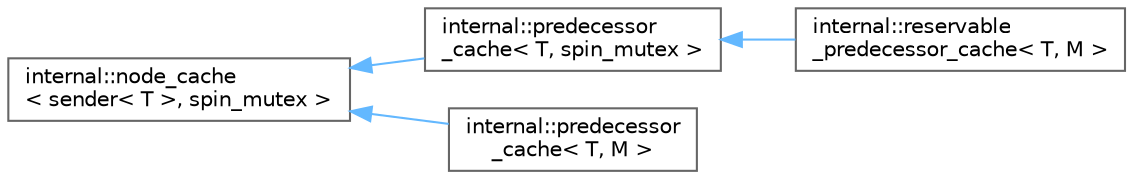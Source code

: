 digraph "类继承关系图"
{
 // LATEX_PDF_SIZE
  bgcolor="transparent";
  edge [fontname=Helvetica,fontsize=10,labelfontname=Helvetica,labelfontsize=10];
  node [fontname=Helvetica,fontsize=10,shape=box,height=0.2,width=0.4];
  rankdir="LR";
  Node0 [id="Node000000",label="internal::node_cache\l\< sender\< T \>, spin_mutex \>",height=0.2,width=0.4,color="grey40", fillcolor="white", style="filled",URL="$classinternal_1_1node__cache.html",tooltip=" "];
  Node0 -> Node1 [id="edge5161_Node000000_Node000001",dir="back",color="steelblue1",style="solid",tooltip=" "];
  Node1 [id="Node000001",label="internal::predecessor\l_cache\< T, spin_mutex \>",height=0.2,width=0.4,color="grey40", fillcolor="white", style="filled",URL="$classinternal_1_1predecessor__cache.html",tooltip=" "];
  Node1 -> Node2 [id="edge5162_Node000001_Node000002",dir="back",color="steelblue1",style="solid",tooltip=" "];
  Node2 [id="Node000002",label="internal::reservable\l_predecessor_cache\< T, M \>",height=0.2,width=0.4,color="grey40", fillcolor="white", style="filled",URL="$classinternal_1_1reservable__predecessor__cache.html",tooltip="An cache of predecessors that supports requests and reservations"];
  Node0 -> Node3 [id="edge5163_Node000000_Node000003",dir="back",color="steelblue1",style="solid",tooltip=" "];
  Node3 [id="Node000003",label="internal::predecessor\l_cache\< T, M \>",height=0.2,width=0.4,color="grey40", fillcolor="white", style="filled",URL="$classinternal_1_1predecessor__cache.html",tooltip="A cache of predecessors that only supports try_get"];
}
